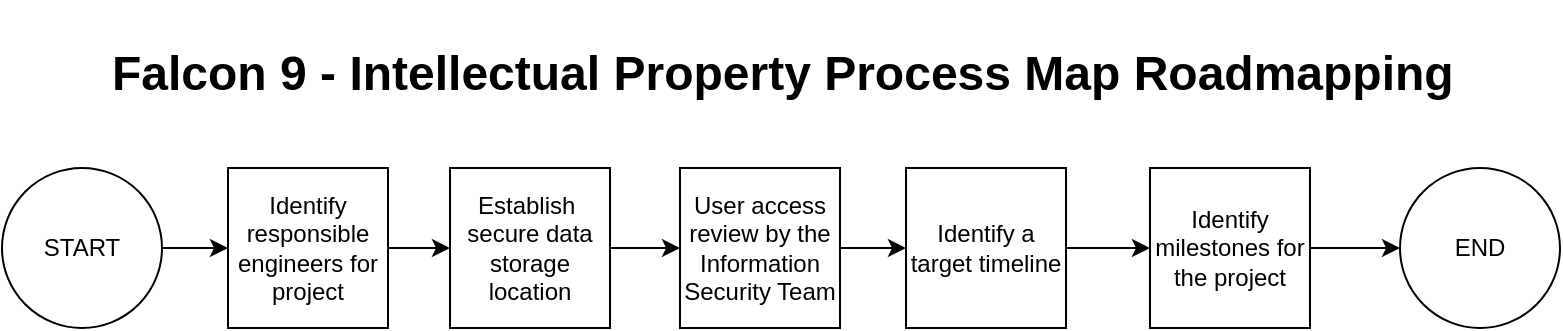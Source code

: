<mxfile>
    <diagram id="PbFvnkKS_HCDwxyT2tBo" name="Page-1">
        <mxGraphModel dx="818" dy="878" grid="0" gridSize="10" guides="1" tooltips="1" connect="1" arrows="1" fold="1" page="1" pageScale="1" pageWidth="850" pageHeight="1100" background="#ffffff" math="0" shadow="0">
            <root>
                <mxCell id="0"/>
                <mxCell id="1" parent="0"/>
                <mxCell id="2" value="&lt;h1 style=&quot;color: rgb(240 , 240 , 240) ; font-family: &amp;#34;helvetica&amp;#34; ; font-style: normal ; letter-spacing: normal ; text-align: left ; text-indent: 0px ; text-transform: none ; word-spacing: 0px&quot;&gt;&lt;font color=&quot;#000000&quot; style=&quot;background-color: rgb(255 , 255 , 255)&quot;&gt;Falcon 9 - Intellectual Property Process Map Roadmapping&lt;/font&gt;&lt;/h1&gt;" style="text;whiteSpace=wrap;html=1;" parent="1" vertex="1">
                    <mxGeometry x="85" y="24" width="680" height="74" as="geometry"/>
                </mxCell>
                <mxCell id="5" value="" style="edgeStyle=none;html=1;strokeColor=#000000;" parent="1" source="3" target="4" edge="1">
                    <mxGeometry relative="1" as="geometry"/>
                </mxCell>
                <mxCell id="3" value="START" style="ellipse;whiteSpace=wrap;html=1;aspect=fixed;" parent="1" vertex="1">
                    <mxGeometry x="32" y="108" width="80" height="80" as="geometry"/>
                </mxCell>
                <mxCell id="7" value="" style="edgeStyle=none;html=1;strokeColor=#000000;" edge="1" parent="1" source="4" target="6">
                    <mxGeometry relative="1" as="geometry"/>
                </mxCell>
                <mxCell id="4" value="Identify responsible engineers for project" style="whiteSpace=wrap;html=1;aspect=fixed;" parent="1" vertex="1">
                    <mxGeometry x="145" y="108" width="80" height="80" as="geometry"/>
                </mxCell>
                <mxCell id="13" value="" style="edgeStyle=none;html=1;strokeColor=#000000;" edge="1" parent="1" source="6" target="12">
                    <mxGeometry relative="1" as="geometry"/>
                </mxCell>
                <mxCell id="6" value="Establish&amp;nbsp; secure data storage location" style="whiteSpace=wrap;html=1;aspect=fixed;" vertex="1" parent="1">
                    <mxGeometry x="256" y="108" width="80" height="80" as="geometry"/>
                </mxCell>
                <mxCell id="19" value="" style="edgeStyle=none;html=1;strokeColor=#000000;" edge="1" parent="1" source="8" target="18">
                    <mxGeometry relative="1" as="geometry"/>
                </mxCell>
                <mxCell id="8" value="&lt;span&gt;Identify milestones for the project&lt;/span&gt;" style="whiteSpace=wrap;html=1;aspect=fixed;" vertex="1" parent="1">
                    <mxGeometry x="606" y="108" width="80" height="80" as="geometry"/>
                </mxCell>
                <mxCell id="16" value="" style="edgeStyle=none;html=1;strokeColor=#000000;" edge="1" parent="1" source="12" target="15">
                    <mxGeometry relative="1" as="geometry"/>
                </mxCell>
                <mxCell id="12" value="User access review by the Information Security Team" style="whiteSpace=wrap;html=1;aspect=fixed;" vertex="1" parent="1">
                    <mxGeometry x="371" y="108" width="80" height="80" as="geometry"/>
                </mxCell>
                <mxCell id="17" value="" style="edgeStyle=none;html=1;strokeColor=#000000;" edge="1" parent="1" source="15" target="8">
                    <mxGeometry relative="1" as="geometry"/>
                </mxCell>
                <mxCell id="15" value="Identify a target timeline" style="whiteSpace=wrap;html=1;aspect=fixed;" vertex="1" parent="1">
                    <mxGeometry x="484" y="108" width="80" height="80" as="geometry"/>
                </mxCell>
                <mxCell id="18" value="END" style="ellipse;whiteSpace=wrap;html=1;aspect=fixed;" vertex="1" parent="1">
                    <mxGeometry x="731" y="108" width="80" height="80" as="geometry"/>
                </mxCell>
            </root>
        </mxGraphModel>
    </diagram>
</mxfile>
